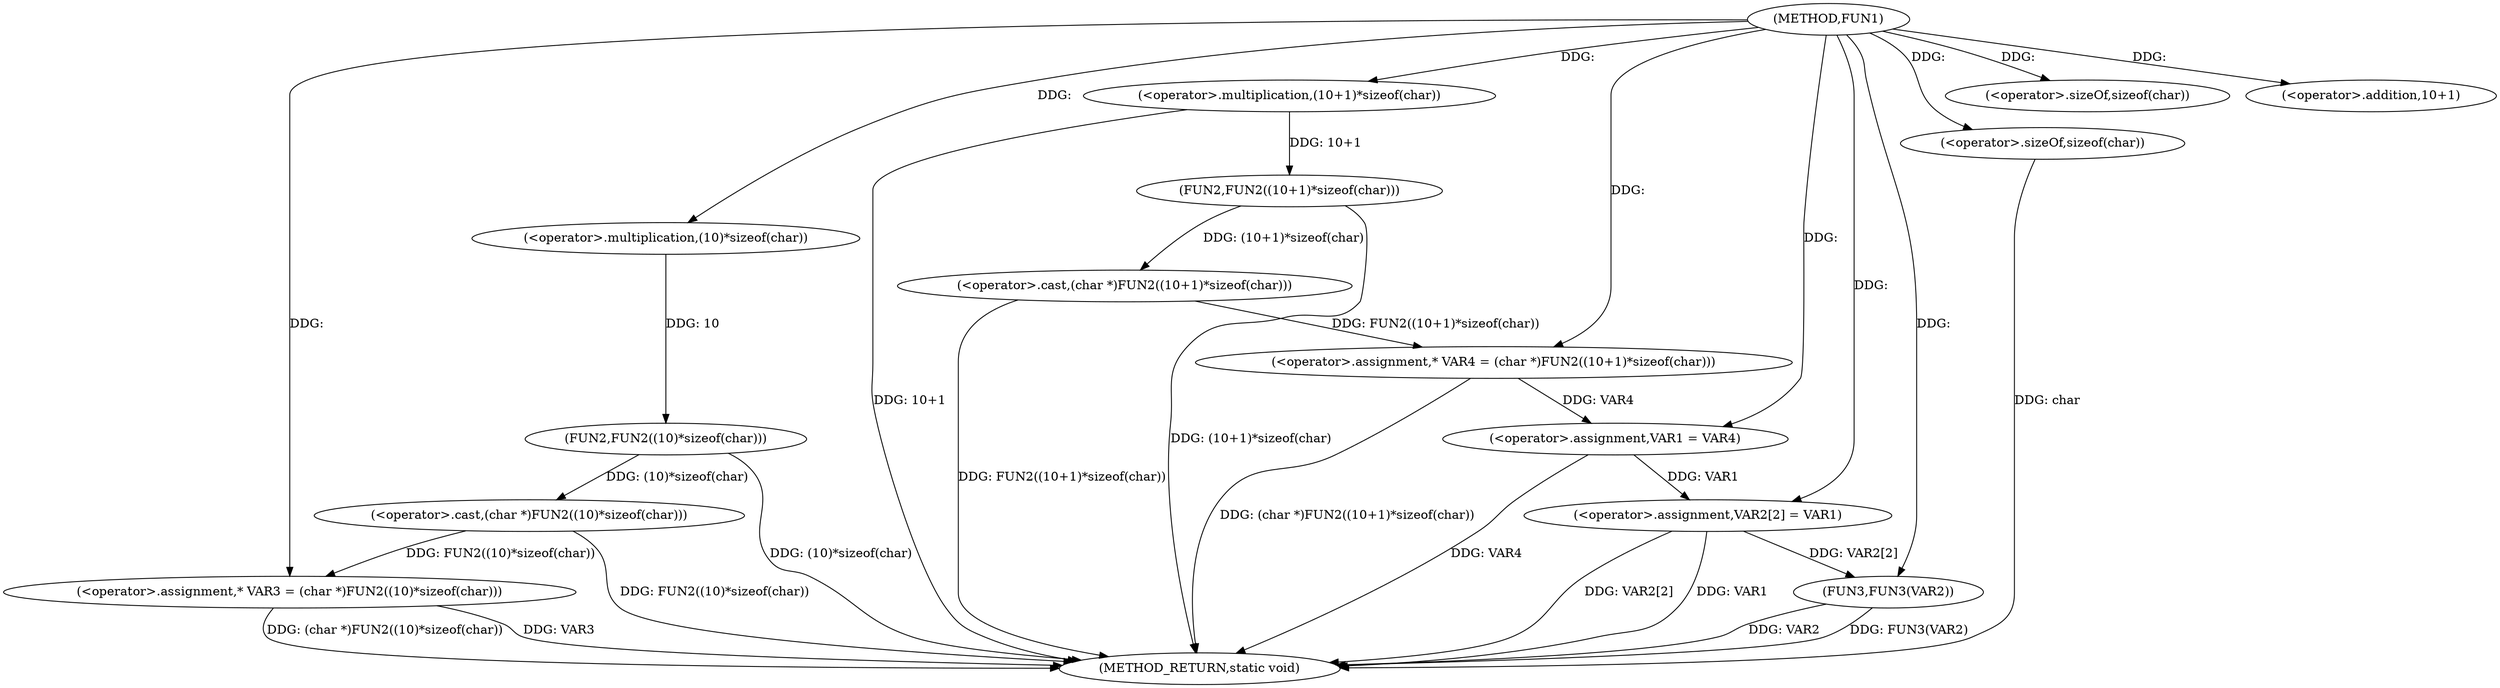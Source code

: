 digraph FUN1 {  
"1000100" [label = "(METHOD,FUN1)" ]
"1000136" [label = "(METHOD_RETURN,static void)" ]
"1000105" [label = "(<operator>.assignment,* VAR3 = (char *)FUN2((10)*sizeof(char)))" ]
"1000107" [label = "(<operator>.cast,(char *)FUN2((10)*sizeof(char)))" ]
"1000109" [label = "(FUN2,FUN2((10)*sizeof(char)))" ]
"1000110" [label = "(<operator>.multiplication,(10)*sizeof(char))" ]
"1000112" [label = "(<operator>.sizeOf,sizeof(char))" ]
"1000115" [label = "(<operator>.assignment,* VAR4 = (char *)FUN2((10+1)*sizeof(char)))" ]
"1000117" [label = "(<operator>.cast,(char *)FUN2((10+1)*sizeof(char)))" ]
"1000119" [label = "(FUN2,FUN2((10+1)*sizeof(char)))" ]
"1000120" [label = "(<operator>.multiplication,(10+1)*sizeof(char))" ]
"1000121" [label = "(<operator>.addition,10+1)" ]
"1000124" [label = "(<operator>.sizeOf,sizeof(char))" ]
"1000126" [label = "(<operator>.assignment,VAR1 = VAR4)" ]
"1000129" [label = "(<operator>.assignment,VAR2[2] = VAR1)" ]
"1000134" [label = "(FUN3,FUN3(VAR2))" ]
  "1000115" -> "1000136"  [ label = "DDG: (char *)FUN2((10+1)*sizeof(char))"] 
  "1000124" -> "1000136"  [ label = "DDG: char"] 
  "1000105" -> "1000136"  [ label = "DDG: (char *)FUN2((10)*sizeof(char))"] 
  "1000129" -> "1000136"  [ label = "DDG: VAR1"] 
  "1000126" -> "1000136"  [ label = "DDG: VAR4"] 
  "1000117" -> "1000136"  [ label = "DDG: FUN2((10+1)*sizeof(char))"] 
  "1000129" -> "1000136"  [ label = "DDG: VAR2[2]"] 
  "1000134" -> "1000136"  [ label = "DDG: FUN3(VAR2)"] 
  "1000120" -> "1000136"  [ label = "DDG: 10+1"] 
  "1000134" -> "1000136"  [ label = "DDG: VAR2"] 
  "1000109" -> "1000136"  [ label = "DDG: (10)*sizeof(char)"] 
  "1000119" -> "1000136"  [ label = "DDG: (10+1)*sizeof(char)"] 
  "1000105" -> "1000136"  [ label = "DDG: VAR3"] 
  "1000107" -> "1000136"  [ label = "DDG: FUN2((10)*sizeof(char))"] 
  "1000107" -> "1000105"  [ label = "DDG: FUN2((10)*sizeof(char))"] 
  "1000100" -> "1000105"  [ label = "DDG: "] 
  "1000109" -> "1000107"  [ label = "DDG: (10)*sizeof(char)"] 
  "1000110" -> "1000109"  [ label = "DDG: 10"] 
  "1000100" -> "1000110"  [ label = "DDG: "] 
  "1000100" -> "1000112"  [ label = "DDG: "] 
  "1000117" -> "1000115"  [ label = "DDG: FUN2((10+1)*sizeof(char))"] 
  "1000100" -> "1000115"  [ label = "DDG: "] 
  "1000119" -> "1000117"  [ label = "DDG: (10+1)*sizeof(char)"] 
  "1000120" -> "1000119"  [ label = "DDG: 10+1"] 
  "1000100" -> "1000120"  [ label = "DDG: "] 
  "1000100" -> "1000121"  [ label = "DDG: "] 
  "1000100" -> "1000124"  [ label = "DDG: "] 
  "1000115" -> "1000126"  [ label = "DDG: VAR4"] 
  "1000100" -> "1000126"  [ label = "DDG: "] 
  "1000126" -> "1000129"  [ label = "DDG: VAR1"] 
  "1000100" -> "1000129"  [ label = "DDG: "] 
  "1000129" -> "1000134"  [ label = "DDG: VAR2[2]"] 
  "1000100" -> "1000134"  [ label = "DDG: "] 
}
